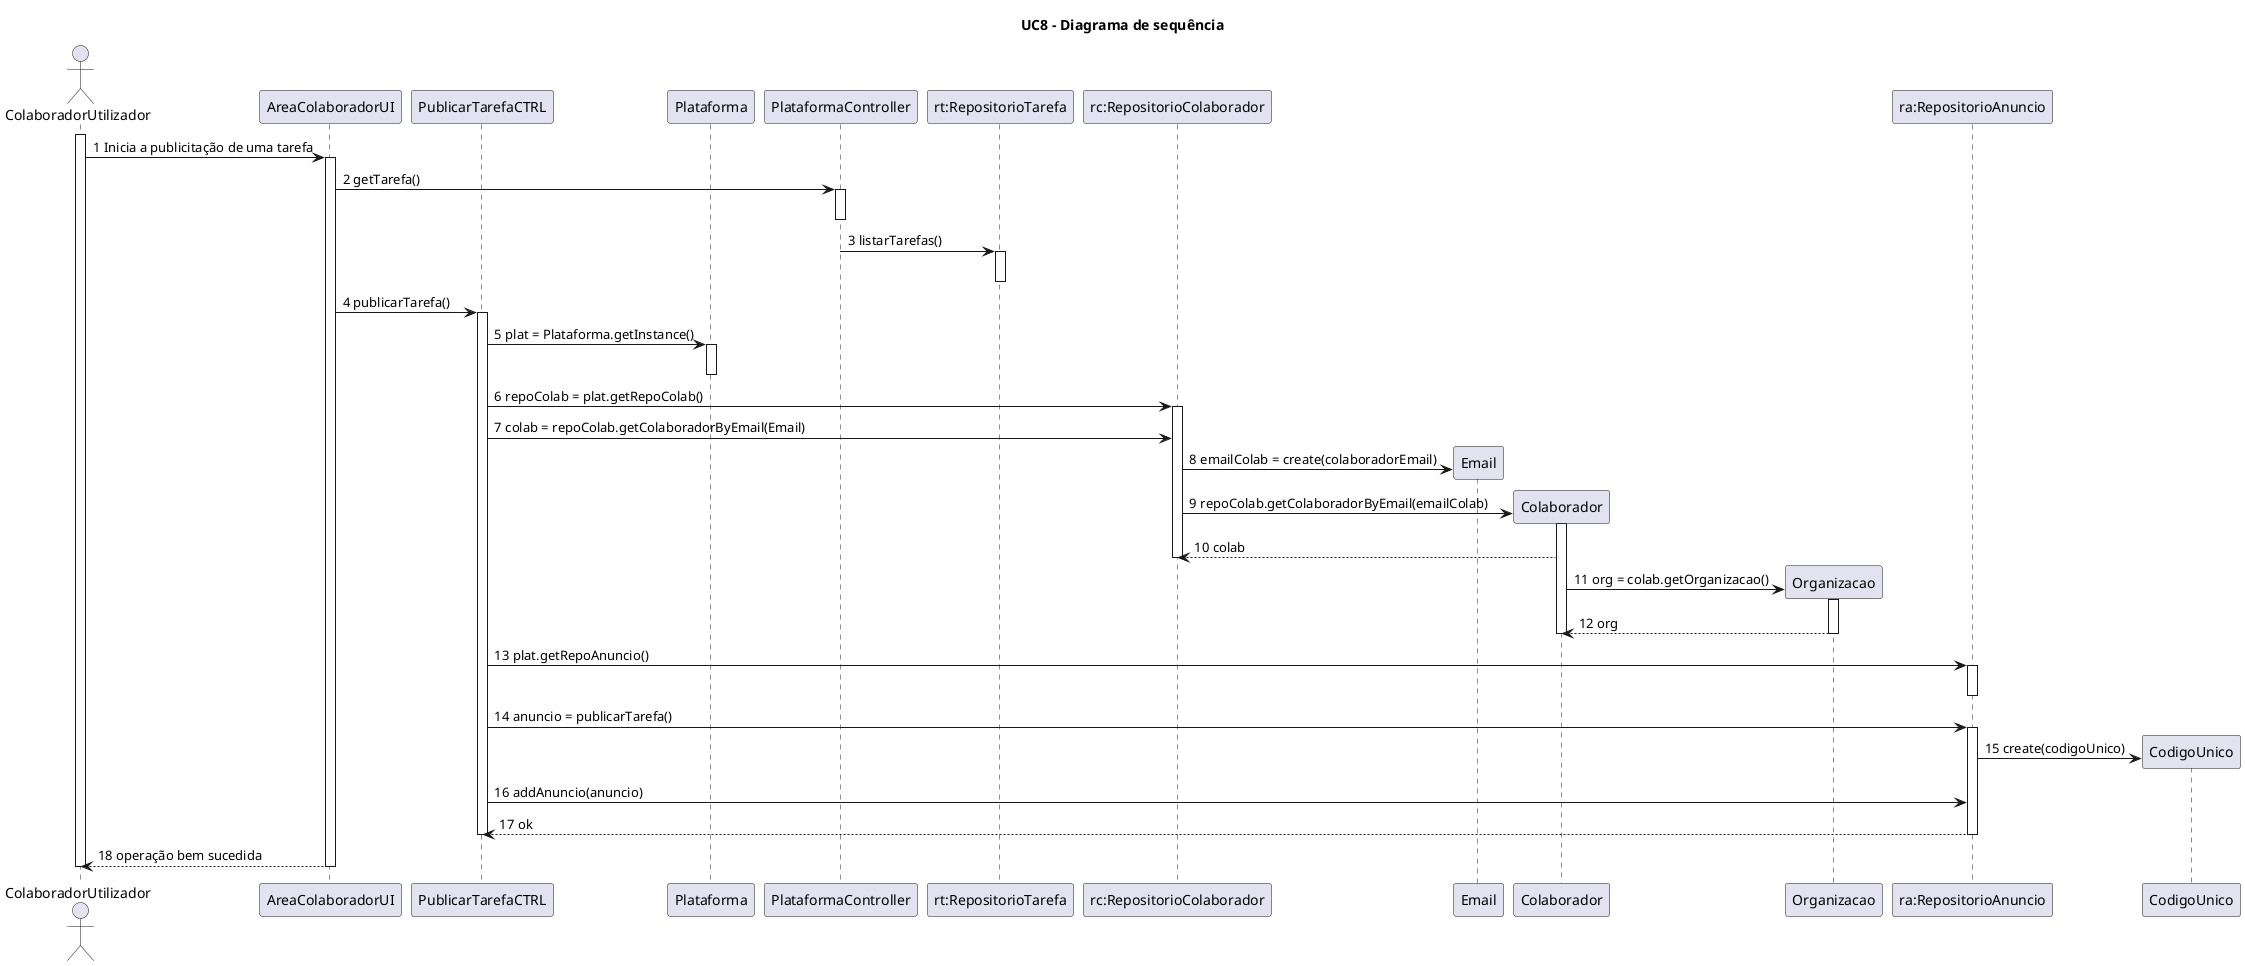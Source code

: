 @startuml

title UC8 - Diagrama de sequência

actor ColaboradorUtilizador
participant AreaColaboradorUI
participant PublicarTarefaCTRL
participant Plataforma


activate ColaboradorUtilizador
ColaboradorUtilizador -> AreaColaboradorUI: 1 Inicia a publicitação de uma tarefa
activate AreaColaboradorUI
AreaColaboradorUI -> PlataformaController: 2 getTarefa()
activate PlataformaController
deactivate PlataformaController
PlataformaController -> "rt:RepositorioTarefa" : 3 listarTarefas()
activate "rt:RepositorioTarefa"
deactivate "rt:RepositorioTarefa"
AreaColaboradorUI -> PublicarTarefaCTRL: 4 publicarTarefa()
activate PublicarTarefaCTRL
PublicarTarefaCTRL -> Plataforma: 5 plat = Plataforma.getInstance()
activate Plataforma
deactivate Plataforma
PublicarTarefaCTRL -> "rc:RepositorioColaborador" : 6 repoColab = plat.getRepoColab()
activate "rc:RepositorioColaborador"
PublicarTarefaCTRL -> "rc:RepositorioColaborador" : 7 colab = repoColab.getColaboradorByEmail(Email)
"rc:RepositorioColaborador" -> Email ** : 8 emailColab = create(colaboradorEmail)
"rc:RepositorioColaborador" -> Colaborador ** : 9 repoColab.getColaboradorByEmail(emailColab)
activate Colaborador
Colaborador --> "rc:RepositorioColaborador" : 10 colab
deactivate "rc:RepositorioColaborador"
Colaborador -> Organizacao ** : 11 org = colab.getOrganizacao()
activate Organizacao
Organizacao --> Colaborador : 12 org
deactivate Organizacao
deactivate Colaborador
PublicarTarefaCTRL -> "ra:RepositorioAnuncio" : 13 plat.getRepoAnuncio()
activate "ra:RepositorioAnuncio"
deactivate "ra:RepositorioAnuncio"
PublicarTarefaCTRL -> "ra:RepositorioAnuncio" : 14 anuncio = publicarTarefa()
activate "ra:RepositorioAnuncio"
"ra:RepositorioAnuncio" -> CodigoUnico** : 15 create(codigoUnico)
PublicarTarefaCTRL -> "ra:RepositorioAnuncio" : 16 addAnuncio(anuncio)
"ra:RepositorioAnuncio" --> PublicarTarefaCTRL : 17 ok
deactivate "ra:RepositorioAnuncio"
deactivate PublicarTarefaCTRL
AreaColaboradorUI --> ColaboradorUtilizador : 18 operação bem sucedida
deactivate AreaColaboradorUI
deactivate ColaboradorUtilizador


@enduml